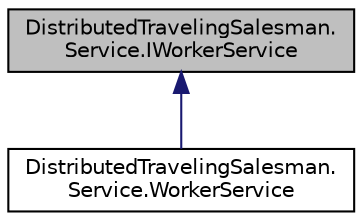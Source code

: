 digraph "DistributedTravelingSalesman.Service.IWorkerService"
{
 // INTERACTIVE_SVG=YES
 // LATEX_PDF_SIZE
  edge [fontname="Helvetica",fontsize="10",labelfontname="Helvetica",labelfontsize="10"];
  node [fontname="Helvetica",fontsize="10",shape=record];
  Node1 [label="DistributedTravelingSalesman.\lService.IWorkerService",height=0.2,width=0.4,color="black", fillcolor="grey75", style="filled", fontcolor="black",tooltip=" "];
  Node1 -> Node2 [dir="back",color="midnightblue",fontsize="10",style="solid",fontname="Helvetica"];
  Node2 [label="DistributedTravelingSalesman.\lService.WorkerService",height=0.2,width=0.4,color="black", fillcolor="white", style="filled",URL="$class_distributed_traveling_salesman_1_1_service_1_1_worker_service.html",tooltip=" "];
}
